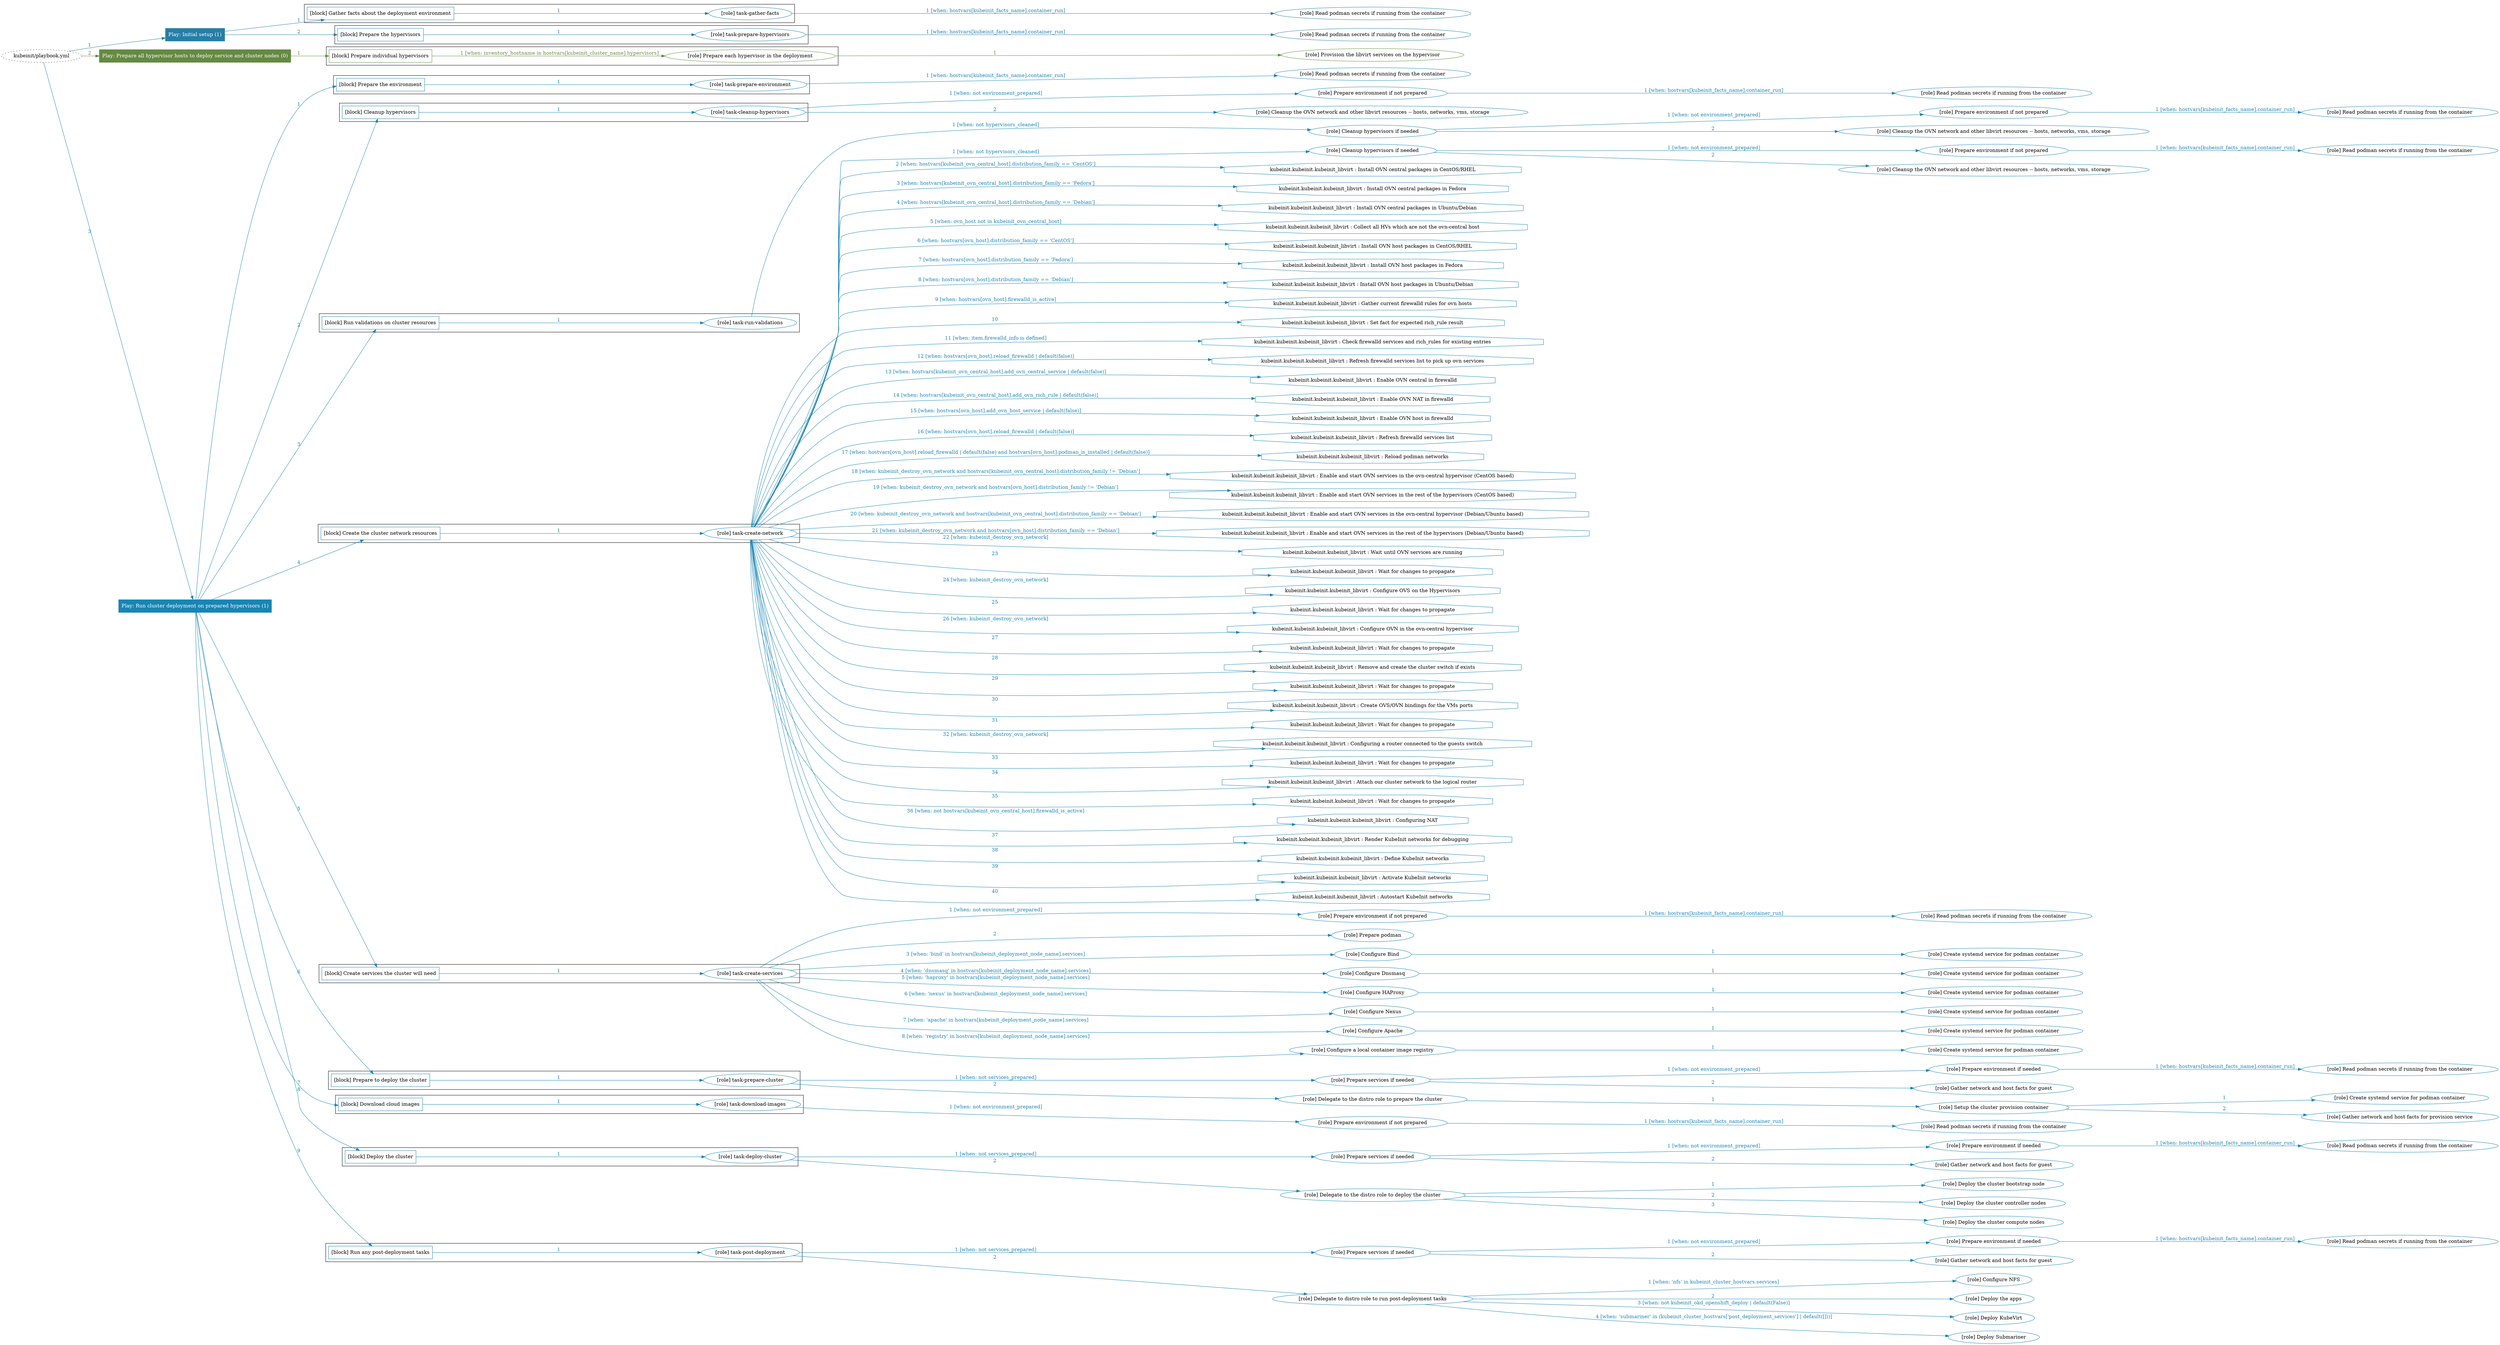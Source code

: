 digraph {
	graph [concentrate=true ordering=in rankdir=LR ratio=fill]
	edge [esep=5 sep=10]
	"kubeinit/playbook.yml" [id=root_node style=dotted]
	play_99d6b468 [label="Play: Initial setup (1)" color="#267ea6" fontcolor="#ffffff" id=play_99d6b468 shape=box style=filled tooltip=localhost]
	"kubeinit/playbook.yml" -> play_99d6b468 [label="1 " color="#267ea6" fontcolor="#267ea6" id=edge_8f83f2dd labeltooltip="1 " tooltip="1 "]
	subgraph "Read podman secrets if running from the container" {
		role_41561288 [label="[role] Read podman secrets if running from the container" color="#267ea6" id=role_41561288 tooltip="Read podman secrets if running from the container"]
	}
	subgraph "task-gather-facts" {
		role_83c520bd [label="[role] task-gather-facts" color="#267ea6" id=role_83c520bd tooltip="task-gather-facts"]
		role_83c520bd -> role_41561288 [label="1 [when: hostvars[kubeinit_facts_name].container_run]" color="#267ea6" fontcolor="#267ea6" id=edge_00964245 labeltooltip="1 [when: hostvars[kubeinit_facts_name].container_run]" tooltip="1 [when: hostvars[kubeinit_facts_name].container_run]"]
	}
	subgraph "Read podman secrets if running from the container" {
		role_fdac5e94 [label="[role] Read podman secrets if running from the container" color="#267ea6" id=role_fdac5e94 tooltip="Read podman secrets if running from the container"]
	}
	subgraph "task-prepare-hypervisors" {
		role_0b6cade5 [label="[role] task-prepare-hypervisors" color="#267ea6" id=role_0b6cade5 tooltip="task-prepare-hypervisors"]
		role_0b6cade5 -> role_fdac5e94 [label="1 [when: hostvars[kubeinit_facts_name].container_run]" color="#267ea6" fontcolor="#267ea6" id=edge_40065b51 labeltooltip="1 [when: hostvars[kubeinit_facts_name].container_run]" tooltip="1 [when: hostvars[kubeinit_facts_name].container_run]"]
	}
	subgraph "Play: Initial setup (1)" {
		play_99d6b468 -> block_16ba3e19 [label=1 color="#267ea6" fontcolor="#267ea6" id=edge_6d25d7f6 labeltooltip=1 tooltip=1]
		subgraph cluster_block_16ba3e19 {
			block_16ba3e19 [label="[block] Gather facts about the deployment environment" color="#267ea6" id=block_16ba3e19 labeltooltip="Gather facts about the deployment environment" shape=box tooltip="Gather facts about the deployment environment"]
			block_16ba3e19 -> role_83c520bd [label="1 " color="#267ea6" fontcolor="#267ea6" id=edge_c6cf66ed labeltooltip="1 " tooltip="1 "]
		}
		play_99d6b468 -> block_86094c17 [label=2 color="#267ea6" fontcolor="#267ea6" id=edge_e4f0c334 labeltooltip=2 tooltip=2]
		subgraph cluster_block_86094c17 {
			block_86094c17 [label="[block] Prepare the hypervisors" color="#267ea6" id=block_86094c17 labeltooltip="Prepare the hypervisors" shape=box tooltip="Prepare the hypervisors"]
			block_86094c17 -> role_0b6cade5 [label="1 " color="#267ea6" fontcolor="#267ea6" id=edge_4b97ac19 labeltooltip="1 " tooltip="1 "]
		}
	}
	play_941b8da3 [label="Play: Prepare all hypervisor hosts to deploy service and cluster nodes (0)" color="#648a42" fontcolor="#ffffff" id=play_941b8da3 shape=box style=filled tooltip="Play: Prepare all hypervisor hosts to deploy service and cluster nodes (0)"]
	"kubeinit/playbook.yml" -> play_941b8da3 [label="2 " color="#648a42" fontcolor="#648a42" id=edge_de142061 labeltooltip="2 " tooltip="2 "]
	subgraph "Provision the libvirt services on the hypervisor" {
		role_db7770fa [label="[role] Provision the libvirt services on the hypervisor" color="#648a42" id=role_db7770fa tooltip="Provision the libvirt services on the hypervisor"]
	}
	subgraph "Prepare each hypervisor in the deployment" {
		role_6b78116e [label="[role] Prepare each hypervisor in the deployment" color="#648a42" id=role_6b78116e tooltip="Prepare each hypervisor in the deployment"]
		role_6b78116e -> role_db7770fa [label="1 " color="#648a42" fontcolor="#648a42" id=edge_96cf4487 labeltooltip="1 " tooltip="1 "]
	}
	subgraph "Play: Prepare all hypervisor hosts to deploy service and cluster nodes (0)" {
		play_941b8da3 -> block_0b80d2e7 [label=1 color="#648a42" fontcolor="#648a42" id=edge_b8f9b1b6 labeltooltip=1 tooltip=1]
		subgraph cluster_block_0b80d2e7 {
			block_0b80d2e7 [label="[block] Prepare individual hypervisors" color="#648a42" id=block_0b80d2e7 labeltooltip="Prepare individual hypervisors" shape=box tooltip="Prepare individual hypervisors"]
			block_0b80d2e7 -> role_6b78116e [label="1 [when: inventory_hostname in hostvars[kubeinit_cluster_name].hypervisors]" color="#648a42" fontcolor="#648a42" id=edge_57cd5945 labeltooltip="1 [when: inventory_hostname in hostvars[kubeinit_cluster_name].hypervisors]" tooltip="1 [when: inventory_hostname in hostvars[kubeinit_cluster_name].hypervisors]"]
		}
	}
	play_fc0d253e [label="Play: Run cluster deployment on prepared hypervisors (1)" color="#1885b4" fontcolor="#ffffff" id=play_fc0d253e shape=box style=filled tooltip=localhost]
	"kubeinit/playbook.yml" -> play_fc0d253e [label="3 " color="#1885b4" fontcolor="#1885b4" id=edge_7485cb36 labeltooltip="3 " tooltip="3 "]
	subgraph "Read podman secrets if running from the container" {
		role_ccae8b3a [label="[role] Read podman secrets if running from the container" color="#1885b4" id=role_ccae8b3a tooltip="Read podman secrets if running from the container"]
	}
	subgraph "task-prepare-environment" {
		role_a0606fe9 [label="[role] task-prepare-environment" color="#1885b4" id=role_a0606fe9 tooltip="task-prepare-environment"]
		role_a0606fe9 -> role_ccae8b3a [label="1 [when: hostvars[kubeinit_facts_name].container_run]" color="#1885b4" fontcolor="#1885b4" id=edge_1a957d29 labeltooltip="1 [when: hostvars[kubeinit_facts_name].container_run]" tooltip="1 [when: hostvars[kubeinit_facts_name].container_run]"]
	}
	subgraph "Read podman secrets if running from the container" {
		role_edd566d7 [label="[role] Read podman secrets if running from the container" color="#1885b4" id=role_edd566d7 tooltip="Read podman secrets if running from the container"]
	}
	subgraph "Prepare environment if not prepared" {
		role_15646071 [label="[role] Prepare environment if not prepared" color="#1885b4" id=role_15646071 tooltip="Prepare environment if not prepared"]
		role_15646071 -> role_edd566d7 [label="1 [when: hostvars[kubeinit_facts_name].container_run]" color="#1885b4" fontcolor="#1885b4" id=edge_0fa4e59c labeltooltip="1 [when: hostvars[kubeinit_facts_name].container_run]" tooltip="1 [when: hostvars[kubeinit_facts_name].container_run]"]
	}
	subgraph "Cleanup the OVN network and other libvirt resources -- hosts, networks, vms, storage" {
		role_a7410dd8 [label="[role] Cleanup the OVN network and other libvirt resources -- hosts, networks, vms, storage" color="#1885b4" id=role_a7410dd8 tooltip="Cleanup the OVN network and other libvirt resources -- hosts, networks, vms, storage"]
	}
	subgraph "task-cleanup-hypervisors" {
		role_9d9e8bfe [label="[role] task-cleanup-hypervisors" color="#1885b4" id=role_9d9e8bfe tooltip="task-cleanup-hypervisors"]
		role_9d9e8bfe -> role_15646071 [label="1 [when: not environment_prepared]" color="#1885b4" fontcolor="#1885b4" id=edge_ad47da64 labeltooltip="1 [when: not environment_prepared]" tooltip="1 [when: not environment_prepared]"]
		role_9d9e8bfe -> role_a7410dd8 [label="2 " color="#1885b4" fontcolor="#1885b4" id=edge_23a5b5a6 labeltooltip="2 " tooltip="2 "]
	}
	subgraph "Read podman secrets if running from the container" {
		role_ee465aaa [label="[role] Read podman secrets if running from the container" color="#1885b4" id=role_ee465aaa tooltip="Read podman secrets if running from the container"]
	}
	subgraph "Prepare environment if not prepared" {
		role_12062b9a [label="[role] Prepare environment if not prepared" color="#1885b4" id=role_12062b9a tooltip="Prepare environment if not prepared"]
		role_12062b9a -> role_ee465aaa [label="1 [when: hostvars[kubeinit_facts_name].container_run]" color="#1885b4" fontcolor="#1885b4" id=edge_837b78d3 labeltooltip="1 [when: hostvars[kubeinit_facts_name].container_run]" tooltip="1 [when: hostvars[kubeinit_facts_name].container_run]"]
	}
	subgraph "Cleanup the OVN network and other libvirt resources -- hosts, networks, vms, storage" {
		role_69cad731 [label="[role] Cleanup the OVN network and other libvirt resources -- hosts, networks, vms, storage" color="#1885b4" id=role_69cad731 tooltip="Cleanup the OVN network and other libvirt resources -- hosts, networks, vms, storage"]
	}
	subgraph "Cleanup hypervisors if needed" {
		role_32a3eb77 [label="[role] Cleanup hypervisors if needed" color="#1885b4" id=role_32a3eb77 tooltip="Cleanup hypervisors if needed"]
		role_32a3eb77 -> role_12062b9a [label="1 [when: not environment_prepared]" color="#1885b4" fontcolor="#1885b4" id=edge_19bffde0 labeltooltip="1 [when: not environment_prepared]" tooltip="1 [when: not environment_prepared]"]
		role_32a3eb77 -> role_69cad731 [label="2 " color="#1885b4" fontcolor="#1885b4" id=edge_d203b667 labeltooltip="2 " tooltip="2 "]
	}
	subgraph "task-run-validations" {
		role_3ccf0b8b [label="[role] task-run-validations" color="#1885b4" id=role_3ccf0b8b tooltip="task-run-validations"]
		role_3ccf0b8b -> role_32a3eb77 [label="1 [when: not hypervisors_cleaned]" color="#1885b4" fontcolor="#1885b4" id=edge_308d0c3a labeltooltip="1 [when: not hypervisors_cleaned]" tooltip="1 [when: not hypervisors_cleaned]"]
	}
	subgraph "Read podman secrets if running from the container" {
		role_56207a77 [label="[role] Read podman secrets if running from the container" color="#1885b4" id=role_56207a77 tooltip="Read podman secrets if running from the container"]
	}
	subgraph "Prepare environment if not prepared" {
		role_f480eca3 [label="[role] Prepare environment if not prepared" color="#1885b4" id=role_f480eca3 tooltip="Prepare environment if not prepared"]
		role_f480eca3 -> role_56207a77 [label="1 [when: hostvars[kubeinit_facts_name].container_run]" color="#1885b4" fontcolor="#1885b4" id=edge_47f8c510 labeltooltip="1 [when: hostvars[kubeinit_facts_name].container_run]" tooltip="1 [when: hostvars[kubeinit_facts_name].container_run]"]
	}
	subgraph "Cleanup the OVN network and other libvirt resources -- hosts, networks, vms, storage" {
		role_369eb258 [label="[role] Cleanup the OVN network and other libvirt resources -- hosts, networks, vms, storage" color="#1885b4" id=role_369eb258 tooltip="Cleanup the OVN network and other libvirt resources -- hosts, networks, vms, storage"]
	}
	subgraph "Cleanup hypervisors if needed" {
		role_71b33767 [label="[role] Cleanup hypervisors if needed" color="#1885b4" id=role_71b33767 tooltip="Cleanup hypervisors if needed"]
		role_71b33767 -> role_f480eca3 [label="1 [when: not environment_prepared]" color="#1885b4" fontcolor="#1885b4" id=edge_a0ca7ed1 labeltooltip="1 [when: not environment_prepared]" tooltip="1 [when: not environment_prepared]"]
		role_71b33767 -> role_369eb258 [label="2 " color="#1885b4" fontcolor="#1885b4" id=edge_a8af571d labeltooltip="2 " tooltip="2 "]
	}
	subgraph "task-create-network" {
		role_a4095f57 [label="[role] task-create-network" color="#1885b4" id=role_a4095f57 tooltip="task-create-network"]
		role_a4095f57 -> role_71b33767 [label="1 [when: not hypervisors_cleaned]" color="#1885b4" fontcolor="#1885b4" id=edge_2a87acfb labeltooltip="1 [when: not hypervisors_cleaned]" tooltip="1 [when: not hypervisors_cleaned]"]
		task_0ae087a4 [label="kubeinit.kubeinit.kubeinit_libvirt : Install OVN central packages in CentOS/RHEL" color="#1885b4" id=task_0ae087a4 shape=octagon tooltip="kubeinit.kubeinit.kubeinit_libvirt : Install OVN central packages in CentOS/RHEL"]
		role_a4095f57 -> task_0ae087a4 [label="2 [when: hostvars[kubeinit_ovn_central_host].distribution_family == 'CentOS']" color="#1885b4" fontcolor="#1885b4" id=edge_c77ccb32 labeltooltip="2 [when: hostvars[kubeinit_ovn_central_host].distribution_family == 'CentOS']" tooltip="2 [when: hostvars[kubeinit_ovn_central_host].distribution_family == 'CentOS']"]
		task_9f8ba2e8 [label="kubeinit.kubeinit.kubeinit_libvirt : Install OVN central packages in Fedora" color="#1885b4" id=task_9f8ba2e8 shape=octagon tooltip="kubeinit.kubeinit.kubeinit_libvirt : Install OVN central packages in Fedora"]
		role_a4095f57 -> task_9f8ba2e8 [label="3 [when: hostvars[kubeinit_ovn_central_host].distribution_family == 'Fedora']" color="#1885b4" fontcolor="#1885b4" id=edge_1af4b8a4 labeltooltip="3 [when: hostvars[kubeinit_ovn_central_host].distribution_family == 'Fedora']" tooltip="3 [when: hostvars[kubeinit_ovn_central_host].distribution_family == 'Fedora']"]
		task_ed876351 [label="kubeinit.kubeinit.kubeinit_libvirt : Install OVN central packages in Ubuntu/Debian" color="#1885b4" id=task_ed876351 shape=octagon tooltip="kubeinit.kubeinit.kubeinit_libvirt : Install OVN central packages in Ubuntu/Debian"]
		role_a4095f57 -> task_ed876351 [label="4 [when: hostvars[kubeinit_ovn_central_host].distribution_family == 'Debian']" color="#1885b4" fontcolor="#1885b4" id=edge_db0d241e labeltooltip="4 [when: hostvars[kubeinit_ovn_central_host].distribution_family == 'Debian']" tooltip="4 [when: hostvars[kubeinit_ovn_central_host].distribution_family == 'Debian']"]
		task_58fc5169 [label="kubeinit.kubeinit.kubeinit_libvirt : Collect all HVs which are not the ovn-central host" color="#1885b4" id=task_58fc5169 shape=octagon tooltip="kubeinit.kubeinit.kubeinit_libvirt : Collect all HVs which are not the ovn-central host"]
		role_a4095f57 -> task_58fc5169 [label="5 [when: ovn_host not in kubeinit_ovn_central_host]" color="#1885b4" fontcolor="#1885b4" id=edge_cd76f6cc labeltooltip="5 [when: ovn_host not in kubeinit_ovn_central_host]" tooltip="5 [when: ovn_host not in kubeinit_ovn_central_host]"]
		task_fad14708 [label="kubeinit.kubeinit.kubeinit_libvirt : Install OVN host packages in CentOS/RHEL" color="#1885b4" id=task_fad14708 shape=octagon tooltip="kubeinit.kubeinit.kubeinit_libvirt : Install OVN host packages in CentOS/RHEL"]
		role_a4095f57 -> task_fad14708 [label="6 [when: hostvars[ovn_host].distribution_family == 'CentOS']" color="#1885b4" fontcolor="#1885b4" id=edge_ce304256 labeltooltip="6 [when: hostvars[ovn_host].distribution_family == 'CentOS']" tooltip="6 [when: hostvars[ovn_host].distribution_family == 'CentOS']"]
		task_77dfe896 [label="kubeinit.kubeinit.kubeinit_libvirt : Install OVN host packages in Fedora" color="#1885b4" id=task_77dfe896 shape=octagon tooltip="kubeinit.kubeinit.kubeinit_libvirt : Install OVN host packages in Fedora"]
		role_a4095f57 -> task_77dfe896 [label="7 [when: hostvars[ovn_host].distribution_family == 'Fedora']" color="#1885b4" fontcolor="#1885b4" id=edge_77280254 labeltooltip="7 [when: hostvars[ovn_host].distribution_family == 'Fedora']" tooltip="7 [when: hostvars[ovn_host].distribution_family == 'Fedora']"]
		task_26abdbbe [label="kubeinit.kubeinit.kubeinit_libvirt : Install OVN host packages in Ubuntu/Debian" color="#1885b4" id=task_26abdbbe shape=octagon tooltip="kubeinit.kubeinit.kubeinit_libvirt : Install OVN host packages in Ubuntu/Debian"]
		role_a4095f57 -> task_26abdbbe [label="8 [when: hostvars[ovn_host].distribution_family == 'Debian']" color="#1885b4" fontcolor="#1885b4" id=edge_293fe896 labeltooltip="8 [when: hostvars[ovn_host].distribution_family == 'Debian']" tooltip="8 [when: hostvars[ovn_host].distribution_family == 'Debian']"]
		task_4356430b [label="kubeinit.kubeinit.kubeinit_libvirt : Gather current firewalld rules for ovn hosts" color="#1885b4" id=task_4356430b shape=octagon tooltip="kubeinit.kubeinit.kubeinit_libvirt : Gather current firewalld rules for ovn hosts"]
		role_a4095f57 -> task_4356430b [label="9 [when: hostvars[ovn_host].firewalld_is_active]" color="#1885b4" fontcolor="#1885b4" id=edge_552ad9c1 labeltooltip="9 [when: hostvars[ovn_host].firewalld_is_active]" tooltip="9 [when: hostvars[ovn_host].firewalld_is_active]"]
		task_d399941f [label="kubeinit.kubeinit.kubeinit_libvirt : Set fact for expected rich_rule result" color="#1885b4" id=task_d399941f shape=octagon tooltip="kubeinit.kubeinit.kubeinit_libvirt : Set fact for expected rich_rule result"]
		role_a4095f57 -> task_d399941f [label="10 " color="#1885b4" fontcolor="#1885b4" id=edge_cf996414 labeltooltip="10 " tooltip="10 "]
		task_28497c3c [label="kubeinit.kubeinit.kubeinit_libvirt : Check firewalld services and rich_rules for existing entries" color="#1885b4" id=task_28497c3c shape=octagon tooltip="kubeinit.kubeinit.kubeinit_libvirt : Check firewalld services and rich_rules for existing entries"]
		role_a4095f57 -> task_28497c3c [label="11 [when: item.firewalld_info is defined]" color="#1885b4" fontcolor="#1885b4" id=edge_f90aad41 labeltooltip="11 [when: item.firewalld_info is defined]" tooltip="11 [when: item.firewalld_info is defined]"]
		task_9bec7aa5 [label="kubeinit.kubeinit.kubeinit_libvirt : Refresh firewalld services list to pick up ovn services" color="#1885b4" id=task_9bec7aa5 shape=octagon tooltip="kubeinit.kubeinit.kubeinit_libvirt : Refresh firewalld services list to pick up ovn services"]
		role_a4095f57 -> task_9bec7aa5 [label="12 [when: hostvars[ovn_host].reload_firewalld | default(false)]" color="#1885b4" fontcolor="#1885b4" id=edge_434d100a labeltooltip="12 [when: hostvars[ovn_host].reload_firewalld | default(false)]" tooltip="12 [when: hostvars[ovn_host].reload_firewalld | default(false)]"]
		task_30dabf25 [label="kubeinit.kubeinit.kubeinit_libvirt : Enable OVN central in firewalld" color="#1885b4" id=task_30dabf25 shape=octagon tooltip="kubeinit.kubeinit.kubeinit_libvirt : Enable OVN central in firewalld"]
		role_a4095f57 -> task_30dabf25 [label="13 [when: hostvars[kubeinit_ovn_central_host].add_ovn_central_service | default(false)]" color="#1885b4" fontcolor="#1885b4" id=edge_b101a29d labeltooltip="13 [when: hostvars[kubeinit_ovn_central_host].add_ovn_central_service | default(false)]" tooltip="13 [when: hostvars[kubeinit_ovn_central_host].add_ovn_central_service | default(false)]"]
		task_125450c4 [label="kubeinit.kubeinit.kubeinit_libvirt : Enable OVN NAT in firewalld" color="#1885b4" id=task_125450c4 shape=octagon tooltip="kubeinit.kubeinit.kubeinit_libvirt : Enable OVN NAT in firewalld"]
		role_a4095f57 -> task_125450c4 [label="14 [when: hostvars[kubeinit_ovn_central_host].add_ovn_rich_rule | default(false)]" color="#1885b4" fontcolor="#1885b4" id=edge_1b682fae labeltooltip="14 [when: hostvars[kubeinit_ovn_central_host].add_ovn_rich_rule | default(false)]" tooltip="14 [when: hostvars[kubeinit_ovn_central_host].add_ovn_rich_rule | default(false)]"]
		task_b492abd7 [label="kubeinit.kubeinit.kubeinit_libvirt : Enable OVN host in firewalld" color="#1885b4" id=task_b492abd7 shape=octagon tooltip="kubeinit.kubeinit.kubeinit_libvirt : Enable OVN host in firewalld"]
		role_a4095f57 -> task_b492abd7 [label="15 [when: hostvars[ovn_host].add_ovn_host_service | default(false)]" color="#1885b4" fontcolor="#1885b4" id=edge_756ff288 labeltooltip="15 [when: hostvars[ovn_host].add_ovn_host_service | default(false)]" tooltip="15 [when: hostvars[ovn_host].add_ovn_host_service | default(false)]"]
		task_c73e8df7 [label="kubeinit.kubeinit.kubeinit_libvirt : Refresh firewalld services list" color="#1885b4" id=task_c73e8df7 shape=octagon tooltip="kubeinit.kubeinit.kubeinit_libvirt : Refresh firewalld services list"]
		role_a4095f57 -> task_c73e8df7 [label="16 [when: hostvars[ovn_host].reload_firewalld | default(false)]" color="#1885b4" fontcolor="#1885b4" id=edge_9eca2c7f labeltooltip="16 [when: hostvars[ovn_host].reload_firewalld | default(false)]" tooltip="16 [when: hostvars[ovn_host].reload_firewalld | default(false)]"]
		task_33e71cf7 [label="kubeinit.kubeinit.kubeinit_libvirt : Reload podman networks" color="#1885b4" id=task_33e71cf7 shape=octagon tooltip="kubeinit.kubeinit.kubeinit_libvirt : Reload podman networks"]
		role_a4095f57 -> task_33e71cf7 [label="17 [when: hostvars[ovn_host].reload_firewalld | default(false) and hostvars[ovn_host].podman_is_installed | default(false)]" color="#1885b4" fontcolor="#1885b4" id=edge_a89dd39d labeltooltip="17 [when: hostvars[ovn_host].reload_firewalld | default(false) and hostvars[ovn_host].podman_is_installed | default(false)]" tooltip="17 [when: hostvars[ovn_host].reload_firewalld | default(false) and hostvars[ovn_host].podman_is_installed | default(false)]"]
		task_7b1d92a4 [label="kubeinit.kubeinit.kubeinit_libvirt : Enable and start OVN services in the ovn-central hypervisor (CentOS based)" color="#1885b4" id=task_7b1d92a4 shape=octagon tooltip="kubeinit.kubeinit.kubeinit_libvirt : Enable and start OVN services in the ovn-central hypervisor (CentOS based)"]
		role_a4095f57 -> task_7b1d92a4 [label="18 [when: kubeinit_destroy_ovn_network and hostvars[kubeinit_ovn_central_host].distribution_family != 'Debian']" color="#1885b4" fontcolor="#1885b4" id=edge_0e4c3e74 labeltooltip="18 [when: kubeinit_destroy_ovn_network and hostvars[kubeinit_ovn_central_host].distribution_family != 'Debian']" tooltip="18 [when: kubeinit_destroy_ovn_network and hostvars[kubeinit_ovn_central_host].distribution_family != 'Debian']"]
		task_6214a94c [label="kubeinit.kubeinit.kubeinit_libvirt : Enable and start OVN services in the rest of the hypervisors (CentOS based)" color="#1885b4" id=task_6214a94c shape=octagon tooltip="kubeinit.kubeinit.kubeinit_libvirt : Enable and start OVN services in the rest of the hypervisors (CentOS based)"]
		role_a4095f57 -> task_6214a94c [label="19 [when: kubeinit_destroy_ovn_network and hostvars[ovn_host].distribution_family != 'Debian']" color="#1885b4" fontcolor="#1885b4" id=edge_097651bd labeltooltip="19 [when: kubeinit_destroy_ovn_network and hostvars[ovn_host].distribution_family != 'Debian']" tooltip="19 [when: kubeinit_destroy_ovn_network and hostvars[ovn_host].distribution_family != 'Debian']"]
		task_86505964 [label="kubeinit.kubeinit.kubeinit_libvirt : Enable and start OVN services in the ovn-central hypervisor (Debian/Ubuntu based)" color="#1885b4" id=task_86505964 shape=octagon tooltip="kubeinit.kubeinit.kubeinit_libvirt : Enable and start OVN services in the ovn-central hypervisor (Debian/Ubuntu based)"]
		role_a4095f57 -> task_86505964 [label="20 [when: kubeinit_destroy_ovn_network and hostvars[kubeinit_ovn_central_host].distribution_family == 'Debian']" color="#1885b4" fontcolor="#1885b4" id=edge_7b70d799 labeltooltip="20 [when: kubeinit_destroy_ovn_network and hostvars[kubeinit_ovn_central_host].distribution_family == 'Debian']" tooltip="20 [when: kubeinit_destroy_ovn_network and hostvars[kubeinit_ovn_central_host].distribution_family == 'Debian']"]
		task_91f515dd [label="kubeinit.kubeinit.kubeinit_libvirt : Enable and start OVN services in the rest of the hypervisors (Debian/Ubuntu based)" color="#1885b4" id=task_91f515dd shape=octagon tooltip="kubeinit.kubeinit.kubeinit_libvirt : Enable and start OVN services in the rest of the hypervisors (Debian/Ubuntu based)"]
		role_a4095f57 -> task_91f515dd [label="21 [when: kubeinit_destroy_ovn_network and hostvars[ovn_host].distribution_family == 'Debian']" color="#1885b4" fontcolor="#1885b4" id=edge_d9edf54d labeltooltip="21 [when: kubeinit_destroy_ovn_network and hostvars[ovn_host].distribution_family == 'Debian']" tooltip="21 [when: kubeinit_destroy_ovn_network and hostvars[ovn_host].distribution_family == 'Debian']"]
		task_a5dee022 [label="kubeinit.kubeinit.kubeinit_libvirt : Wait until OVN services are running" color="#1885b4" id=task_a5dee022 shape=octagon tooltip="kubeinit.kubeinit.kubeinit_libvirt : Wait until OVN services are running"]
		role_a4095f57 -> task_a5dee022 [label="22 [when: kubeinit_destroy_ovn_network]" color="#1885b4" fontcolor="#1885b4" id=edge_a6cd6635 labeltooltip="22 [when: kubeinit_destroy_ovn_network]" tooltip="22 [when: kubeinit_destroy_ovn_network]"]
		task_bba8cc88 [label="kubeinit.kubeinit.kubeinit_libvirt : Wait for changes to propagate" color="#1885b4" id=task_bba8cc88 shape=octagon tooltip="kubeinit.kubeinit.kubeinit_libvirt : Wait for changes to propagate"]
		role_a4095f57 -> task_bba8cc88 [label="23 " color="#1885b4" fontcolor="#1885b4" id=edge_82cd41d2 labeltooltip="23 " tooltip="23 "]
		task_e04a2e98 [label="kubeinit.kubeinit.kubeinit_libvirt : Configure OVS on the Hypervisors" color="#1885b4" id=task_e04a2e98 shape=octagon tooltip="kubeinit.kubeinit.kubeinit_libvirt : Configure OVS on the Hypervisors"]
		role_a4095f57 -> task_e04a2e98 [label="24 [when: kubeinit_destroy_ovn_network]" color="#1885b4" fontcolor="#1885b4" id=edge_0d6de50a labeltooltip="24 [when: kubeinit_destroy_ovn_network]" tooltip="24 [when: kubeinit_destroy_ovn_network]"]
		task_2c49ea53 [label="kubeinit.kubeinit.kubeinit_libvirt : Wait for changes to propagate" color="#1885b4" id=task_2c49ea53 shape=octagon tooltip="kubeinit.kubeinit.kubeinit_libvirt : Wait for changes to propagate"]
		role_a4095f57 -> task_2c49ea53 [label="25 " color="#1885b4" fontcolor="#1885b4" id=edge_6f8aa369 labeltooltip="25 " tooltip="25 "]
		task_16d70ea3 [label="kubeinit.kubeinit.kubeinit_libvirt : Configure OVN in the ovn-central hypervisor" color="#1885b4" id=task_16d70ea3 shape=octagon tooltip="kubeinit.kubeinit.kubeinit_libvirt : Configure OVN in the ovn-central hypervisor"]
		role_a4095f57 -> task_16d70ea3 [label="26 [when: kubeinit_destroy_ovn_network]" color="#1885b4" fontcolor="#1885b4" id=edge_1b60ef3c labeltooltip="26 [when: kubeinit_destroy_ovn_network]" tooltip="26 [when: kubeinit_destroy_ovn_network]"]
		task_c4090c6c [label="kubeinit.kubeinit.kubeinit_libvirt : Wait for changes to propagate" color="#1885b4" id=task_c4090c6c shape=octagon tooltip="kubeinit.kubeinit.kubeinit_libvirt : Wait for changes to propagate"]
		role_a4095f57 -> task_c4090c6c [label="27 " color="#1885b4" fontcolor="#1885b4" id=edge_d9dd3b42 labeltooltip="27 " tooltip="27 "]
		task_ea13fb23 [label="kubeinit.kubeinit.kubeinit_libvirt : Remove and create the cluster switch if exists" color="#1885b4" id=task_ea13fb23 shape=octagon tooltip="kubeinit.kubeinit.kubeinit_libvirt : Remove and create the cluster switch if exists"]
		role_a4095f57 -> task_ea13fb23 [label="28 " color="#1885b4" fontcolor="#1885b4" id=edge_3f9c3cb2 labeltooltip="28 " tooltip="28 "]
		task_4087bc8d [label="kubeinit.kubeinit.kubeinit_libvirt : Wait for changes to propagate" color="#1885b4" id=task_4087bc8d shape=octagon tooltip="kubeinit.kubeinit.kubeinit_libvirt : Wait for changes to propagate"]
		role_a4095f57 -> task_4087bc8d [label="29 " color="#1885b4" fontcolor="#1885b4" id=edge_75f1bf02 labeltooltip="29 " tooltip="29 "]
		task_4eeabe0d [label="kubeinit.kubeinit.kubeinit_libvirt : Create OVS/OVN bindings for the VMs ports" color="#1885b4" id=task_4eeabe0d shape=octagon tooltip="kubeinit.kubeinit.kubeinit_libvirt : Create OVS/OVN bindings for the VMs ports"]
		role_a4095f57 -> task_4eeabe0d [label="30 " color="#1885b4" fontcolor="#1885b4" id=edge_bd931d93 labeltooltip="30 " tooltip="30 "]
		task_862a0d00 [label="kubeinit.kubeinit.kubeinit_libvirt : Wait for changes to propagate" color="#1885b4" id=task_862a0d00 shape=octagon tooltip="kubeinit.kubeinit.kubeinit_libvirt : Wait for changes to propagate"]
		role_a4095f57 -> task_862a0d00 [label="31 " color="#1885b4" fontcolor="#1885b4" id=edge_ec919c98 labeltooltip="31 " tooltip="31 "]
		task_8c469728 [label="kubeinit.kubeinit.kubeinit_libvirt : Configuring a router connected to the guests switch" color="#1885b4" id=task_8c469728 shape=octagon tooltip="kubeinit.kubeinit.kubeinit_libvirt : Configuring a router connected to the guests switch"]
		role_a4095f57 -> task_8c469728 [label="32 [when: kubeinit_destroy_ovn_network]" color="#1885b4" fontcolor="#1885b4" id=edge_b507c7f6 labeltooltip="32 [when: kubeinit_destroy_ovn_network]" tooltip="32 [when: kubeinit_destroy_ovn_network]"]
		task_d834a246 [label="kubeinit.kubeinit.kubeinit_libvirt : Wait for changes to propagate" color="#1885b4" id=task_d834a246 shape=octagon tooltip="kubeinit.kubeinit.kubeinit_libvirt : Wait for changes to propagate"]
		role_a4095f57 -> task_d834a246 [label="33 " color="#1885b4" fontcolor="#1885b4" id=edge_e53212b8 labeltooltip="33 " tooltip="33 "]
		task_c66b5124 [label="kubeinit.kubeinit.kubeinit_libvirt : Attach our cluster network to the logical router" color="#1885b4" id=task_c66b5124 shape=octagon tooltip="kubeinit.kubeinit.kubeinit_libvirt : Attach our cluster network to the logical router"]
		role_a4095f57 -> task_c66b5124 [label="34 " color="#1885b4" fontcolor="#1885b4" id=edge_abc8aad4 labeltooltip="34 " tooltip="34 "]
		task_feca5313 [label="kubeinit.kubeinit.kubeinit_libvirt : Wait for changes to propagate" color="#1885b4" id=task_feca5313 shape=octagon tooltip="kubeinit.kubeinit.kubeinit_libvirt : Wait for changes to propagate"]
		role_a4095f57 -> task_feca5313 [label="35 " color="#1885b4" fontcolor="#1885b4" id=edge_0817ce9e labeltooltip="35 " tooltip="35 "]
		task_4ed5e690 [label="kubeinit.kubeinit.kubeinit_libvirt : Configuring NAT" color="#1885b4" id=task_4ed5e690 shape=octagon tooltip="kubeinit.kubeinit.kubeinit_libvirt : Configuring NAT"]
		role_a4095f57 -> task_4ed5e690 [label="36 [when: not hostvars[kubeinit_ovn_central_host].firewalld_is_active]" color="#1885b4" fontcolor="#1885b4" id=edge_85ee50c5 labeltooltip="36 [when: not hostvars[kubeinit_ovn_central_host].firewalld_is_active]" tooltip="36 [when: not hostvars[kubeinit_ovn_central_host].firewalld_is_active]"]
		task_70338f48 [label="kubeinit.kubeinit.kubeinit_libvirt : Render KubeInit networks for debugging" color="#1885b4" id=task_70338f48 shape=octagon tooltip="kubeinit.kubeinit.kubeinit_libvirt : Render KubeInit networks for debugging"]
		role_a4095f57 -> task_70338f48 [label="37 " color="#1885b4" fontcolor="#1885b4" id=edge_339148f3 labeltooltip="37 " tooltip="37 "]
		task_112bc93a [label="kubeinit.kubeinit.kubeinit_libvirt : Define KubeInit networks" color="#1885b4" id=task_112bc93a shape=octagon tooltip="kubeinit.kubeinit.kubeinit_libvirt : Define KubeInit networks"]
		role_a4095f57 -> task_112bc93a [label="38 " color="#1885b4" fontcolor="#1885b4" id=edge_90bc7353 labeltooltip="38 " tooltip="38 "]
		task_39441a2b [label="kubeinit.kubeinit.kubeinit_libvirt : Activate KubeInit networks" color="#1885b4" id=task_39441a2b shape=octagon tooltip="kubeinit.kubeinit.kubeinit_libvirt : Activate KubeInit networks"]
		role_a4095f57 -> task_39441a2b [label="39 " color="#1885b4" fontcolor="#1885b4" id=edge_8d3a8abd labeltooltip="39 " tooltip="39 "]
		task_bc8b6095 [label="kubeinit.kubeinit.kubeinit_libvirt : Autostart KubeInit networks" color="#1885b4" id=task_bc8b6095 shape=octagon tooltip="kubeinit.kubeinit.kubeinit_libvirt : Autostart KubeInit networks"]
		role_a4095f57 -> task_bc8b6095 [label="40 " color="#1885b4" fontcolor="#1885b4" id=edge_d1a547fb labeltooltip="40 " tooltip="40 "]
	}
	subgraph "Read podman secrets if running from the container" {
		role_6f1bb4ca [label="[role] Read podman secrets if running from the container" color="#1885b4" id=role_6f1bb4ca tooltip="Read podman secrets if running from the container"]
	}
	subgraph "Prepare environment if not prepared" {
		role_0065b417 [label="[role] Prepare environment if not prepared" color="#1885b4" id=role_0065b417 tooltip="Prepare environment if not prepared"]
		role_0065b417 -> role_6f1bb4ca [label="1 [when: hostvars[kubeinit_facts_name].container_run]" color="#1885b4" fontcolor="#1885b4" id=edge_cf96a78f labeltooltip="1 [when: hostvars[kubeinit_facts_name].container_run]" tooltip="1 [when: hostvars[kubeinit_facts_name].container_run]"]
	}
	subgraph "Prepare podman" {
		role_0ca41fe8 [label="[role] Prepare podman" color="#1885b4" id=role_0ca41fe8 tooltip="Prepare podman"]
	}
	subgraph "Create systemd service for podman container" {
		role_0845a690 [label="[role] Create systemd service for podman container" color="#1885b4" id=role_0845a690 tooltip="Create systemd service for podman container"]
	}
	subgraph "Configure Bind" {
		role_1902c89c [label="[role] Configure Bind" color="#1885b4" id=role_1902c89c tooltip="Configure Bind"]
		role_1902c89c -> role_0845a690 [label="1 " color="#1885b4" fontcolor="#1885b4" id=edge_ca1ff40c labeltooltip="1 " tooltip="1 "]
	}
	subgraph "Create systemd service for podman container" {
		role_f840bbcf [label="[role] Create systemd service for podman container" color="#1885b4" id=role_f840bbcf tooltip="Create systemd service for podman container"]
	}
	subgraph "Configure Dnsmasq" {
		role_d58e57c5 [label="[role] Configure Dnsmasq" color="#1885b4" id=role_d58e57c5 tooltip="Configure Dnsmasq"]
		role_d58e57c5 -> role_f840bbcf [label="1 " color="#1885b4" fontcolor="#1885b4" id=edge_f15a5151 labeltooltip="1 " tooltip="1 "]
	}
	subgraph "Create systemd service for podman container" {
		role_7bb57474 [label="[role] Create systemd service for podman container" color="#1885b4" id=role_7bb57474 tooltip="Create systemd service for podman container"]
	}
	subgraph "Configure HAProxy" {
		role_68c3da89 [label="[role] Configure HAProxy" color="#1885b4" id=role_68c3da89 tooltip="Configure HAProxy"]
		role_68c3da89 -> role_7bb57474 [label="1 " color="#1885b4" fontcolor="#1885b4" id=edge_49345944 labeltooltip="1 " tooltip="1 "]
	}
	subgraph "Create systemd service for podman container" {
		role_61e771f2 [label="[role] Create systemd service for podman container" color="#1885b4" id=role_61e771f2 tooltip="Create systemd service for podman container"]
	}
	subgraph "Configure Nexus" {
		role_a666546e [label="[role] Configure Nexus" color="#1885b4" id=role_a666546e tooltip="Configure Nexus"]
		role_a666546e -> role_61e771f2 [label="1 " color="#1885b4" fontcolor="#1885b4" id=edge_f734f897 labeltooltip="1 " tooltip="1 "]
	}
	subgraph "Create systemd service for podman container" {
		role_3a47f4bc [label="[role] Create systemd service for podman container" color="#1885b4" id=role_3a47f4bc tooltip="Create systemd service for podman container"]
	}
	subgraph "Configure Apache" {
		role_6592edec [label="[role] Configure Apache" color="#1885b4" id=role_6592edec tooltip="Configure Apache"]
		role_6592edec -> role_3a47f4bc [label="1 " color="#1885b4" fontcolor="#1885b4" id=edge_f034a39c labeltooltip="1 " tooltip="1 "]
	}
	subgraph "Create systemd service for podman container" {
		role_252c967d [label="[role] Create systemd service for podman container" color="#1885b4" id=role_252c967d tooltip="Create systemd service for podman container"]
	}
	subgraph "Configure a local container image registry" {
		role_0a539a45 [label="[role] Configure a local container image registry" color="#1885b4" id=role_0a539a45 tooltip="Configure a local container image registry"]
		role_0a539a45 -> role_252c967d [label="1 " color="#1885b4" fontcolor="#1885b4" id=edge_9c20c9fc labeltooltip="1 " tooltip="1 "]
	}
	subgraph "task-create-services" {
		role_6592033b [label="[role] task-create-services" color="#1885b4" id=role_6592033b tooltip="task-create-services"]
		role_6592033b -> role_0065b417 [label="1 [when: not environment_prepared]" color="#1885b4" fontcolor="#1885b4" id=edge_e6366c46 labeltooltip="1 [when: not environment_prepared]" tooltip="1 [when: not environment_prepared]"]
		role_6592033b -> role_0ca41fe8 [label="2 " color="#1885b4" fontcolor="#1885b4" id=edge_1e777c89 labeltooltip="2 " tooltip="2 "]
		role_6592033b -> role_1902c89c [label="3 [when: 'bind' in hostvars[kubeinit_deployment_node_name].services]" color="#1885b4" fontcolor="#1885b4" id=edge_fc4bb8b2 labeltooltip="3 [when: 'bind' in hostvars[kubeinit_deployment_node_name].services]" tooltip="3 [when: 'bind' in hostvars[kubeinit_deployment_node_name].services]"]
		role_6592033b -> role_d58e57c5 [label="4 [when: 'dnsmasq' in hostvars[kubeinit_deployment_node_name].services]" color="#1885b4" fontcolor="#1885b4" id=edge_534daf9e labeltooltip="4 [when: 'dnsmasq' in hostvars[kubeinit_deployment_node_name].services]" tooltip="4 [when: 'dnsmasq' in hostvars[kubeinit_deployment_node_name].services]"]
		role_6592033b -> role_68c3da89 [label="5 [when: 'haproxy' in hostvars[kubeinit_deployment_node_name].services]" color="#1885b4" fontcolor="#1885b4" id=edge_6d1d6aaa labeltooltip="5 [when: 'haproxy' in hostvars[kubeinit_deployment_node_name].services]" tooltip="5 [when: 'haproxy' in hostvars[kubeinit_deployment_node_name].services]"]
		role_6592033b -> role_a666546e [label="6 [when: 'nexus' in hostvars[kubeinit_deployment_node_name].services]" color="#1885b4" fontcolor="#1885b4" id=edge_38a4f69d labeltooltip="6 [when: 'nexus' in hostvars[kubeinit_deployment_node_name].services]" tooltip="6 [when: 'nexus' in hostvars[kubeinit_deployment_node_name].services]"]
		role_6592033b -> role_6592edec [label="7 [when: 'apache' in hostvars[kubeinit_deployment_node_name].services]" color="#1885b4" fontcolor="#1885b4" id=edge_2b560870 labeltooltip="7 [when: 'apache' in hostvars[kubeinit_deployment_node_name].services]" tooltip="7 [when: 'apache' in hostvars[kubeinit_deployment_node_name].services]"]
		role_6592033b -> role_0a539a45 [label="8 [when: 'registry' in hostvars[kubeinit_deployment_node_name].services]" color="#1885b4" fontcolor="#1885b4" id=edge_68cbf98c labeltooltip="8 [when: 'registry' in hostvars[kubeinit_deployment_node_name].services]" tooltip="8 [when: 'registry' in hostvars[kubeinit_deployment_node_name].services]"]
	}
	subgraph "Read podman secrets if running from the container" {
		role_beaeb588 [label="[role] Read podman secrets if running from the container" color="#1885b4" id=role_beaeb588 tooltip="Read podman secrets if running from the container"]
	}
	subgraph "Prepare environment if needed" {
		role_85355a81 [label="[role] Prepare environment if needed" color="#1885b4" id=role_85355a81 tooltip="Prepare environment if needed"]
		role_85355a81 -> role_beaeb588 [label="1 [when: hostvars[kubeinit_facts_name].container_run]" color="#1885b4" fontcolor="#1885b4" id=edge_bfa4d1ae labeltooltip="1 [when: hostvars[kubeinit_facts_name].container_run]" tooltip="1 [when: hostvars[kubeinit_facts_name].container_run]"]
	}
	subgraph "Gather network and host facts for guest" {
		role_a3f82267 [label="[role] Gather network and host facts for guest" color="#1885b4" id=role_a3f82267 tooltip="Gather network and host facts for guest"]
	}
	subgraph "Prepare services if needed" {
		role_d010cf3f [label="[role] Prepare services if needed" color="#1885b4" id=role_d010cf3f tooltip="Prepare services if needed"]
		role_d010cf3f -> role_85355a81 [label="1 [when: not environment_prepared]" color="#1885b4" fontcolor="#1885b4" id=edge_be22a29e labeltooltip="1 [when: not environment_prepared]" tooltip="1 [when: not environment_prepared]"]
		role_d010cf3f -> role_a3f82267 [label="2 " color="#1885b4" fontcolor="#1885b4" id=edge_c66a5da0 labeltooltip="2 " tooltip="2 "]
	}
	subgraph "Create systemd service for podman container" {
		role_09e53956 [label="[role] Create systemd service for podman container" color="#1885b4" id=role_09e53956 tooltip="Create systemd service for podman container"]
	}
	subgraph "Gather network and host facts for provision service" {
		role_8a232e23 [label="[role] Gather network and host facts for provision service" color="#1885b4" id=role_8a232e23 tooltip="Gather network and host facts for provision service"]
	}
	subgraph "Setup the cluster provision container" {
		role_af8a77be [label="[role] Setup the cluster provision container" color="#1885b4" id=role_af8a77be tooltip="Setup the cluster provision container"]
		role_af8a77be -> role_09e53956 [label="1 " color="#1885b4" fontcolor="#1885b4" id=edge_2459602d labeltooltip="1 " tooltip="1 "]
		role_af8a77be -> role_8a232e23 [label="2 " color="#1885b4" fontcolor="#1885b4" id=edge_1b45e602 labeltooltip="2 " tooltip="2 "]
	}
	subgraph "Delegate to the distro role to prepare the cluster" {
		role_7121a9c6 [label="[role] Delegate to the distro role to prepare the cluster" color="#1885b4" id=role_7121a9c6 tooltip="Delegate to the distro role to prepare the cluster"]
		role_7121a9c6 -> role_af8a77be [label="1 " color="#1885b4" fontcolor="#1885b4" id=edge_4512905a labeltooltip="1 " tooltip="1 "]
	}
	subgraph "task-prepare-cluster" {
		role_2e5b170e [label="[role] task-prepare-cluster" color="#1885b4" id=role_2e5b170e tooltip="task-prepare-cluster"]
		role_2e5b170e -> role_d010cf3f [label="1 [when: not services_prepared]" color="#1885b4" fontcolor="#1885b4" id=edge_6b28196b labeltooltip="1 [when: not services_prepared]" tooltip="1 [when: not services_prepared]"]
		role_2e5b170e -> role_7121a9c6 [label="2 " color="#1885b4" fontcolor="#1885b4" id=edge_041ac8dc labeltooltip="2 " tooltip="2 "]
	}
	subgraph "Read podman secrets if running from the container" {
		role_692d466f [label="[role] Read podman secrets if running from the container" color="#1885b4" id=role_692d466f tooltip="Read podman secrets if running from the container"]
	}
	subgraph "Prepare environment if not prepared" {
		role_60a1062a [label="[role] Prepare environment if not prepared" color="#1885b4" id=role_60a1062a tooltip="Prepare environment if not prepared"]
		role_60a1062a -> role_692d466f [label="1 [when: hostvars[kubeinit_facts_name].container_run]" color="#1885b4" fontcolor="#1885b4" id=edge_8a036ac8 labeltooltip="1 [when: hostvars[kubeinit_facts_name].container_run]" tooltip="1 [when: hostvars[kubeinit_facts_name].container_run]"]
	}
	subgraph "task-download-images" {
		role_e3ae562e [label="[role] task-download-images" color="#1885b4" id=role_e3ae562e tooltip="task-download-images"]
		role_e3ae562e -> role_60a1062a [label="1 [when: not environment_prepared]" color="#1885b4" fontcolor="#1885b4" id=edge_21e52276 labeltooltip="1 [when: not environment_prepared]" tooltip="1 [when: not environment_prepared]"]
	}
	subgraph "Read podman secrets if running from the container" {
		role_6fb78371 [label="[role] Read podman secrets if running from the container" color="#1885b4" id=role_6fb78371 tooltip="Read podman secrets if running from the container"]
	}
	subgraph "Prepare environment if needed" {
		role_c149de5a [label="[role] Prepare environment if needed" color="#1885b4" id=role_c149de5a tooltip="Prepare environment if needed"]
		role_c149de5a -> role_6fb78371 [label="1 [when: hostvars[kubeinit_facts_name].container_run]" color="#1885b4" fontcolor="#1885b4" id=edge_02d5e9da labeltooltip="1 [when: hostvars[kubeinit_facts_name].container_run]" tooltip="1 [when: hostvars[kubeinit_facts_name].container_run]"]
	}
	subgraph "Gather network and host facts for guest" {
		role_00af45b1 [label="[role] Gather network and host facts for guest" color="#1885b4" id=role_00af45b1 tooltip="Gather network and host facts for guest"]
	}
	subgraph "Prepare services if needed" {
		role_0bca1551 [label="[role] Prepare services if needed" color="#1885b4" id=role_0bca1551 tooltip="Prepare services if needed"]
		role_0bca1551 -> role_c149de5a [label="1 [when: not environment_prepared]" color="#1885b4" fontcolor="#1885b4" id=edge_cbf5d287 labeltooltip="1 [when: not environment_prepared]" tooltip="1 [when: not environment_prepared]"]
		role_0bca1551 -> role_00af45b1 [label="2 " color="#1885b4" fontcolor="#1885b4" id=edge_4952802e labeltooltip="2 " tooltip="2 "]
	}
	subgraph "Deploy the cluster bootstrap node" {
		role_92e28203 [label="[role] Deploy the cluster bootstrap node" color="#1885b4" id=role_92e28203 tooltip="Deploy the cluster bootstrap node"]
	}
	subgraph "Deploy the cluster controller nodes" {
		role_98084ed2 [label="[role] Deploy the cluster controller nodes" color="#1885b4" id=role_98084ed2 tooltip="Deploy the cluster controller nodes"]
	}
	subgraph "Deploy the cluster compute nodes" {
		role_61dbc36a [label="[role] Deploy the cluster compute nodes" color="#1885b4" id=role_61dbc36a tooltip="Deploy the cluster compute nodes"]
	}
	subgraph "Delegate to the distro role to deploy the cluster" {
		role_8ccf6b51 [label="[role] Delegate to the distro role to deploy the cluster" color="#1885b4" id=role_8ccf6b51 tooltip="Delegate to the distro role to deploy the cluster"]
		role_8ccf6b51 -> role_92e28203 [label="1 " color="#1885b4" fontcolor="#1885b4" id=edge_d72f0bc0 labeltooltip="1 " tooltip="1 "]
		role_8ccf6b51 -> role_98084ed2 [label="2 " color="#1885b4" fontcolor="#1885b4" id=edge_3104dc1f labeltooltip="2 " tooltip="2 "]
		role_8ccf6b51 -> role_61dbc36a [label="3 " color="#1885b4" fontcolor="#1885b4" id=edge_1d70502b labeltooltip="3 " tooltip="3 "]
	}
	subgraph "task-deploy-cluster" {
		role_e9c5ea80 [label="[role] task-deploy-cluster" color="#1885b4" id=role_e9c5ea80 tooltip="task-deploy-cluster"]
		role_e9c5ea80 -> role_0bca1551 [label="1 [when: not services_prepared]" color="#1885b4" fontcolor="#1885b4" id=edge_8e0de7ec labeltooltip="1 [when: not services_prepared]" tooltip="1 [when: not services_prepared]"]
		role_e9c5ea80 -> role_8ccf6b51 [label="2 " color="#1885b4" fontcolor="#1885b4" id=edge_920e7362 labeltooltip="2 " tooltip="2 "]
	}
	subgraph "Read podman secrets if running from the container" {
		role_295b49fa [label="[role] Read podman secrets if running from the container" color="#1885b4" id=role_295b49fa tooltip="Read podman secrets if running from the container"]
	}
	subgraph "Prepare environment if needed" {
		role_91b17be9 [label="[role] Prepare environment if needed" color="#1885b4" id=role_91b17be9 tooltip="Prepare environment if needed"]
		role_91b17be9 -> role_295b49fa [label="1 [when: hostvars[kubeinit_facts_name].container_run]" color="#1885b4" fontcolor="#1885b4" id=edge_f1f9fb78 labeltooltip="1 [when: hostvars[kubeinit_facts_name].container_run]" tooltip="1 [when: hostvars[kubeinit_facts_name].container_run]"]
	}
	subgraph "Gather network and host facts for guest" {
		role_da44e850 [label="[role] Gather network and host facts for guest" color="#1885b4" id=role_da44e850 tooltip="Gather network and host facts for guest"]
	}
	subgraph "Prepare services if needed" {
		role_863f4fa9 [label="[role] Prepare services if needed" color="#1885b4" id=role_863f4fa9 tooltip="Prepare services if needed"]
		role_863f4fa9 -> role_91b17be9 [label="1 [when: not environment_prepared]" color="#1885b4" fontcolor="#1885b4" id=edge_61dde7ba labeltooltip="1 [when: not environment_prepared]" tooltip="1 [when: not environment_prepared]"]
		role_863f4fa9 -> role_da44e850 [label="2 " color="#1885b4" fontcolor="#1885b4" id=edge_6cea841e labeltooltip="2 " tooltip="2 "]
	}
	subgraph "Configure NFS" {
		role_065dd417 [label="[role] Configure NFS" color="#1885b4" id=role_065dd417 tooltip="Configure NFS"]
	}
	subgraph "Deploy the apps" {
		role_3e33df23 [label="[role] Deploy the apps" color="#1885b4" id=role_3e33df23 tooltip="Deploy the apps"]
	}
	subgraph "Deploy KubeVirt" {
		role_97c87184 [label="[role] Deploy KubeVirt" color="#1885b4" id=role_97c87184 tooltip="Deploy KubeVirt"]
	}
	subgraph "Deploy Submariner" {
		role_ea472d62 [label="[role] Deploy Submariner" color="#1885b4" id=role_ea472d62 tooltip="Deploy Submariner"]
	}
	subgraph "Delegate to distro role to run post-deployment tasks" {
		role_8d167c7e [label="[role] Delegate to distro role to run post-deployment tasks" color="#1885b4" id=role_8d167c7e tooltip="Delegate to distro role to run post-deployment tasks"]
		role_8d167c7e -> role_065dd417 [label="1 [when: 'nfs' in kubeinit_cluster_hostvars.services]" color="#1885b4" fontcolor="#1885b4" id=edge_5a39b232 labeltooltip="1 [when: 'nfs' in kubeinit_cluster_hostvars.services]" tooltip="1 [when: 'nfs' in kubeinit_cluster_hostvars.services]"]
		role_8d167c7e -> role_3e33df23 [label="2 " color="#1885b4" fontcolor="#1885b4" id=edge_6cd0a11d labeltooltip="2 " tooltip="2 "]
		role_8d167c7e -> role_97c87184 [label="3 [when: not kubeinit_okd_openshift_deploy | default(False)]" color="#1885b4" fontcolor="#1885b4" id=edge_87d132c1 labeltooltip="3 [when: not kubeinit_okd_openshift_deploy | default(False)]" tooltip="3 [when: not kubeinit_okd_openshift_deploy | default(False)]"]
		role_8d167c7e -> role_ea472d62 [label="4 [when: 'submariner' in (kubeinit_cluster_hostvars['post_deployment_services'] | default([]))]" color="#1885b4" fontcolor="#1885b4" id=edge_5dec269b labeltooltip="4 [when: 'submariner' in (kubeinit_cluster_hostvars['post_deployment_services'] | default([]))]" tooltip="4 [when: 'submariner' in (kubeinit_cluster_hostvars['post_deployment_services'] | default([]))]"]
	}
	subgraph "task-post-deployment" {
		role_697784ed [label="[role] task-post-deployment" color="#1885b4" id=role_697784ed tooltip="task-post-deployment"]
		role_697784ed -> role_863f4fa9 [label="1 [when: not services_prepared]" color="#1885b4" fontcolor="#1885b4" id=edge_e7af5d14 labeltooltip="1 [when: not services_prepared]" tooltip="1 [when: not services_prepared]"]
		role_697784ed -> role_8d167c7e [label="2 " color="#1885b4" fontcolor="#1885b4" id=edge_e72520e2 labeltooltip="2 " tooltip="2 "]
	}
	subgraph "Play: Run cluster deployment on prepared hypervisors (1)" {
		play_fc0d253e -> block_c7fcf4a8 [label=1 color="#1885b4" fontcolor="#1885b4" id=edge_0672c3d7 labeltooltip=1 tooltip=1]
		subgraph cluster_block_c7fcf4a8 {
			block_c7fcf4a8 [label="[block] Prepare the environment" color="#1885b4" id=block_c7fcf4a8 labeltooltip="Prepare the environment" shape=box tooltip="Prepare the environment"]
			block_c7fcf4a8 -> role_a0606fe9 [label="1 " color="#1885b4" fontcolor="#1885b4" id=edge_23e2eed8 labeltooltip="1 " tooltip="1 "]
		}
		play_fc0d253e -> block_b256b586 [label=2 color="#1885b4" fontcolor="#1885b4" id=edge_225cfc95 labeltooltip=2 tooltip=2]
		subgraph cluster_block_b256b586 {
			block_b256b586 [label="[block] Cleanup hypervisors" color="#1885b4" id=block_b256b586 labeltooltip="Cleanup hypervisors" shape=box tooltip="Cleanup hypervisors"]
			block_b256b586 -> role_9d9e8bfe [label="1 " color="#1885b4" fontcolor="#1885b4" id=edge_cb814631 labeltooltip="1 " tooltip="1 "]
		}
		play_fc0d253e -> block_b543401b [label=3 color="#1885b4" fontcolor="#1885b4" id=edge_00c3bb94 labeltooltip=3 tooltip=3]
		subgraph cluster_block_b543401b {
			block_b543401b [label="[block] Run validations on cluster resources" color="#1885b4" id=block_b543401b labeltooltip="Run validations on cluster resources" shape=box tooltip="Run validations on cluster resources"]
			block_b543401b -> role_3ccf0b8b [label="1 " color="#1885b4" fontcolor="#1885b4" id=edge_94b811b2 labeltooltip="1 " tooltip="1 "]
		}
		play_fc0d253e -> block_72513f0b [label=4 color="#1885b4" fontcolor="#1885b4" id=edge_0ade8592 labeltooltip=4 tooltip=4]
		subgraph cluster_block_72513f0b {
			block_72513f0b [label="[block] Create the cluster network resources" color="#1885b4" id=block_72513f0b labeltooltip="Create the cluster network resources" shape=box tooltip="Create the cluster network resources"]
			block_72513f0b -> role_a4095f57 [label="1 " color="#1885b4" fontcolor="#1885b4" id=edge_7053beec labeltooltip="1 " tooltip="1 "]
		}
		play_fc0d253e -> block_f7b00039 [label=5 color="#1885b4" fontcolor="#1885b4" id=edge_f76d02bf labeltooltip=5 tooltip=5]
		subgraph cluster_block_f7b00039 {
			block_f7b00039 [label="[block] Create services the cluster will need" color="#1885b4" id=block_f7b00039 labeltooltip="Create services the cluster will need" shape=box tooltip="Create services the cluster will need"]
			block_f7b00039 -> role_6592033b [label="1 " color="#1885b4" fontcolor="#1885b4" id=edge_ca396ce4 labeltooltip="1 " tooltip="1 "]
		}
		play_fc0d253e -> block_3e2deae8 [label=6 color="#1885b4" fontcolor="#1885b4" id=edge_9cbb9a6d labeltooltip=6 tooltip=6]
		subgraph cluster_block_3e2deae8 {
			block_3e2deae8 [label="[block] Prepare to deploy the cluster" color="#1885b4" id=block_3e2deae8 labeltooltip="Prepare to deploy the cluster" shape=box tooltip="Prepare to deploy the cluster"]
			block_3e2deae8 -> role_2e5b170e [label="1 " color="#1885b4" fontcolor="#1885b4" id=edge_99ab611e labeltooltip="1 " tooltip="1 "]
		}
		play_fc0d253e -> block_e212ad17 [label=7 color="#1885b4" fontcolor="#1885b4" id=edge_a1b327ab labeltooltip=7 tooltip=7]
		subgraph cluster_block_e212ad17 {
			block_e212ad17 [label="[block] Download cloud images" color="#1885b4" id=block_e212ad17 labeltooltip="Download cloud images" shape=box tooltip="Download cloud images"]
			block_e212ad17 -> role_e3ae562e [label="1 " color="#1885b4" fontcolor="#1885b4" id=edge_311a1eee labeltooltip="1 " tooltip="1 "]
		}
		play_fc0d253e -> block_9caa14cb [label=8 color="#1885b4" fontcolor="#1885b4" id=edge_21abd8aa labeltooltip=8 tooltip=8]
		subgraph cluster_block_9caa14cb {
			block_9caa14cb [label="[block] Deploy the cluster" color="#1885b4" id=block_9caa14cb labeltooltip="Deploy the cluster" shape=box tooltip="Deploy the cluster"]
			block_9caa14cb -> role_e9c5ea80 [label="1 " color="#1885b4" fontcolor="#1885b4" id=edge_87b2efe4 labeltooltip="1 " tooltip="1 "]
		}
		play_fc0d253e -> block_c32aef51 [label=9 color="#1885b4" fontcolor="#1885b4" id=edge_7baaefdf labeltooltip=9 tooltip=9]
		subgraph cluster_block_c32aef51 {
			block_c32aef51 [label="[block] Run any post-deployment tasks" color="#1885b4" id=block_c32aef51 labeltooltip="Run any post-deployment tasks" shape=box tooltip="Run any post-deployment tasks"]
			block_c32aef51 -> role_697784ed [label="1 " color="#1885b4" fontcolor="#1885b4" id=edge_8f792088 labeltooltip="1 " tooltip="1 "]
		}
	}
}
